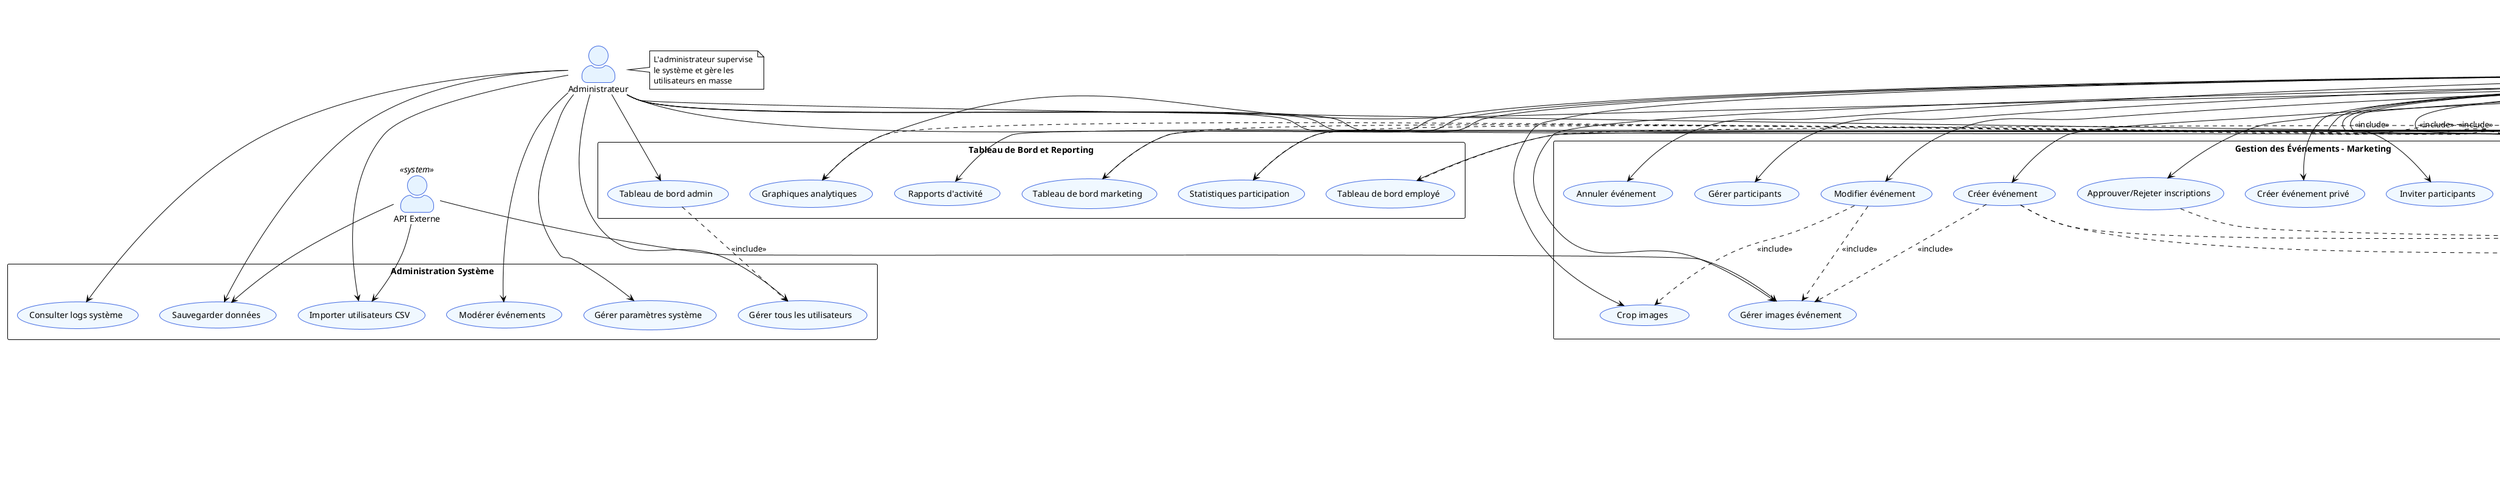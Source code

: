 @startuml Event Management System - Use Case Diagram

!theme plain
skinparam actorStyle awesome
skinparam packageStyle rectangle
skinparam usecaseBackgroundColor #F0F8FF
skinparam usecaseBorderColor #4169E1
skinparam actorBackgroundColor #E6F3FF
skinparam actorBorderColor #4169E1

title Event Management System - Diagramme de Cas d'Utilisation

' Acteurs
:Employé: as Employee
:Responsable Marketing: as Marketing
:Administrateur: as Admin
:Système de Chat: as ChatSystem <<system>>
:Système IA: as AISystem <<system>>
:API Externe: as ExternalAPI <<system>>

' Packages pour organiser les cas d'utilisation
package "Authentification et Gestion de Profil" {
  usecase "S'inscrire" as UC_Register
  usecase "Se connecter" as UC_Login
  usecase "Se déconnecter" as UC_Logout
  usecase "Réinitialiser mot de passe" as UC_ResetPassword
  usecase "Modifier profil" as UC_UpdateProfile
  usecase "Changer mot de passe" as UC_ChangePassword
  usecase "Gérer avatar" as UC_ManageAvatar
}

package "Gestion des Événements - Employé" {
  usecase "Consulter événements disponibles" as UC_ViewEvents
  usecase "Rechercher événements" as UC_SearchEvents
  usecase "Filtrer événements" as UC_FilterEvents
  usecase "S'inscrire à un événement" as UC_RegisterEvent
  usecase "Voir détails événement" as UC_ViewEventDetails
  usecase "Consulter mes inscriptions" as UC_ViewMyRegistrations
  usecase "Annuler inscription" as UC_CancelRegistration
  usecase "Consulter événements privés" as UC_ViewPrivateEvents
}

package "Gestion des Événements - Marketing" {
  usecase "Créer événement" as UC_CreateEvent
  usecase "Modifier événement" as UC_UpdateEvent
  usecase "Supprimer événement" as UC_DeleteEvent
  usecase "Publier événement" as UC_PublishEvent
  usecase "Annuler événement" as UC_CancelEvent
  usecase "Gérer participants" as UC_ManageParticipants
  usecase "Approuver/Rejeter inscriptions" as UC_ApproveRegistrations
  usecase "Créer événement privé" as UC_CreatePrivateEvent
  usecase "Inviter participants" as UC_InviteParticipants
  usecase "Consulter statistiques" as UC_ViewStatistics
  usecase "Exporter données événement" as UC_ExportEventData
  usecase "Gérer images événement" as UC_ManageEventImages
  usecase "Crop images" as UC_CropImages
}

package "Système de Tâches" {
  usecase "Créer tâche" as UC_CreateTask
  usecase "Assigner tâche" as UC_AssignTask
  usecase "Consulter mes tâches" as UC_ViewMyTasks
  usecase "Accepter tâche" as UC_AcceptTask
  usecase "Refuser tâche" as UC_RefuseTask
  usecase "Marquer tâche terminée" as UC_CompleteTask
  usecase "Suivre statut tâches" as UC_TrackTaskStatus
}

package "Communication et Chat" {
  usecase "Rejoindre chat événement" as UC_JoinEventChat
  usecase "Envoyer message" as UC_SendMessage
  usecase "Recevoir messages" as UC_ReceiveMessages
  usecase "Partager fichiers" as UC_ShareFiles
  usecase "Consulter historique chat" as UC_ViewChatHistory
  usecase "Ajouter participants au chat" as UC_AddChatParticipants
  usecase "Recevoir notifications" as UC_ReceiveNotifications
  usecase "Marquer messages comme lus" as UC_MarkMessagesRead
}

package "Fonctionnalités IA et Vocal" {
  usecase "Enregistrement vocal" as UC_VoiceRecording
  usecase "Transcription automatique" as UC_VoiceTranscription
  usecase "Génération contenu IA" as UC_AIContentGeneration
  usecase "Extraction données vocales" as UC_ExtractVoiceData
}

package "Administration Système" {
  usecase "Importer utilisateurs CSV" as UC_ImportUsersCSV
  usecase "Gérer tous les utilisateurs" as UC_ManageAllUsers
  usecase "Modérer événements" as UC_ModerateEvents
  usecase "Consulter logs système" as UC_ViewSystemLogs
  usecase "Gérer paramètres système" as UC_ManageSystemSettings
  usecase "Sauvegarder données" as UC_BackupData
}

package "Tableau de Bord et Reporting" {
  usecase "Tableau de bord employé" as UC_EmployeeDashboard
  usecase "Tableau de bord marketing" as UC_MarketingDashboard
  usecase "Tableau de bord admin" as UC_AdminDashboard
  usecase "Statistiques participation" as UC_ParticipationStats
  usecase "Graphiques analytiques" as UC_AnalyticsCharts
  usecase "Rapports d'activité" as UC_ActivityReports
}

package "Gestion Multilingue" {
  usecase "Changer langue interface" as UC_ChangeLanguage
  usecase "Traduction contenu" as UC_TranslateContent
}

' Relations Employé
Employee --> UC_Register
Employee --> UC_Login
Employee --> UC_Logout
Employee --> UC_UpdateProfile
Employee --> UC_ChangePassword
Employee --> UC_ManageAvatar
Employee --> UC_ViewEvents
Employee --> UC_SearchEvents
Employee --> UC_FilterEvents
Employee --> UC_RegisterEvent
Employee --> UC_ViewEventDetails
Employee --> UC_ViewMyRegistrations
Employee --> UC_CancelRegistration
Employee --> UC_ViewPrivateEvents
Employee --> UC_ViewMyTasks
Employee --> UC_AcceptTask
Employee --> UC_RefuseTask
Employee --> UC_CompleteTask
Employee --> UC_JoinEventChat
Employee --> UC_SendMessage
Employee --> UC_ReceiveMessages
Employee --> UC_ShareFiles
Employee --> UC_ViewChatHistory
Employee --> UC_ReceiveNotifications
Employee --> UC_MarkMessagesRead
Employee --> UC_EmployeeDashboard
Employee --> UC_ChangeLanguage

' Relations Responsable Marketing
Marketing --> UC_Register
Marketing --> UC_Login
Marketing --> UC_Logout
Marketing --> UC_UpdateProfile
Marketing --> UC_ChangePassword
Marketing --> UC_ManageAvatar
Marketing --> UC_CreateEvent
Marketing --> UC_UpdateEvent
Marketing --> UC_DeleteEvent
Marketing --> UC_PublishEvent
Marketing --> UC_CancelEvent
Marketing --> UC_ManageParticipants
Marketing --> UC_ApproveRegistrations
Marketing --> UC_CreatePrivateEvent
Marketing --> UC_InviteParticipants
Marketing --> UC_ViewStatistics
Marketing --> UC_ExportEventData
Marketing --> UC_ManageEventImages
Marketing --> UC_CropImages
Marketing --> UC_CreateTask
Marketing --> UC_AssignTask
Marketing --> UC_TrackTaskStatus
Marketing --> UC_JoinEventChat
Marketing --> UC_SendMessage
Marketing --> UC_ReceiveMessages
Marketing --> UC_ShareFiles
Marketing --> UC_ViewChatHistory
Marketing --> UC_AddChatParticipants
Marketing --> UC_ReceiveNotifications
Marketing --> UC_VoiceRecording
Marketing --> UC_VoiceTranscription
Marketing --> UC_AIContentGeneration
Marketing --> UC_ExtractVoiceData
Marketing --> UC_MarketingDashboard
Marketing --> UC_ParticipationStats
Marketing --> UC_AnalyticsCharts
Marketing --> UC_ActivityReports
Marketing --> UC_ChangeLanguage

' Relations Administrateur
Admin --> UC_Login
Admin --> UC_Logout
Admin --> UC_UpdateProfile
Admin --> UC_ChangePassword
Admin --> UC_ImportUsersCSV
Admin --> UC_ManageAllUsers
Admin --> UC_ModerateEvents
Admin --> UC_ViewSystemLogs
Admin --> UC_ManageSystemSettings
Admin --> UC_BackupData
Admin --> UC_AdminDashboard
Admin --> UC_ChangeLanguage

' Relations avec systèmes externes
ChatSystem --> UC_ReceiveMessages
ChatSystem --> UC_SendMessage
ChatSystem --> UC_ReceiveNotifications

AISystem --> UC_VoiceTranscription
AISystem --> UC_AIContentGeneration
AISystem --> UC_ExtractVoiceData

ExternalAPI --> UC_ImportUsersCSV
ExternalAPI --> UC_ManageEventImages
ExternalAPI --> UC_BackupData

' Relations d'inclusion et d'extension
UC_CreateEvent ..> UC_ManageEventImages : <<include>>
UC_CreateEvent ..> UC_VoiceRecording : <<extend>>
UC_CreateEvent ..> UC_AIContentGeneration : <<extend>>
UC_UpdateEvent ..> UC_ManageEventImages : <<include>>
UC_UpdateEvent ..> UC_CropImages : <<include>>

UC_RegisterEvent ..> UC_ReceiveNotifications : <<include>>
UC_ApproveRegistrations ..> UC_ReceiveNotifications : <<include>>

UC_JoinEventChat ..> UC_ReceiveMessages : <<include>>
UC_SendMessage ..> UC_ReceiveNotifications : <<include>>

UC_VoiceRecording ..> UC_VoiceTranscription : <<include>>
UC_VoiceTranscription ..> UC_ExtractVoiceData : <<include>>

UC_ViewStatistics ..> UC_ParticipationStats : <<include>>
UC_ViewStatistics ..> UC_AnalyticsCharts : <<include>>

UC_MarketingDashboard ..> UC_ViewStatistics : <<include>>
UC_EmployeeDashboard ..> UC_ViewMyRegistrations : <<include>>
UC_AdminDashboard ..> UC_ManageAllUsers : <<include>>

UC_Login ..> UC_ChangeLanguage : <<extend>>
UC_UpdateProfile ..> UC_ManageAvatar : <<extend>>

' Notes explicatives
note right of Employee
  L'employé peut consulter et s'inscrire 
  aux événements, gérer ses tâches
  et participer aux chats d'événements
end note

note right of Marketing
  Le responsable marketing gère 
  l'ensemble du cycle de vie des 
  événements, des tâches et des 
  communications
end note

note right of Admin
  L'administrateur supervise 
  le système et gère les 
  utilisateurs en masse
end note

note bottom of ChatSystem
  Système de chat temps réel 
  avec Socket.IO pour la 
  communication instantanée
end note

note bottom of AISystem
  Intelligence artificielle pour 
  la transcription vocale et 
  la génération de contenu
end note

@enduml
